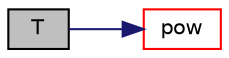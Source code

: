digraph "T"
{
  bgcolor="transparent";
  edge [fontname="Helvetica",fontsize="10",labelfontname="Helvetica",labelfontsize="10"];
  node [fontname="Helvetica",fontsize="10",shape=record];
  rankdir="LR";
  Node89379 [label="T",height=0.2,width=0.4,color="black", fillcolor="grey75", style="filled", fontcolor="black"];
  Node89379 -> Node89380 [color="midnightblue",fontsize="10",style="solid",fontname="Helvetica"];
  Node89380 [label="pow",height=0.2,width=0.4,color="red",URL="$a21851.html#a7500c8e9d27a442adc75e287de074c7c"];
}
